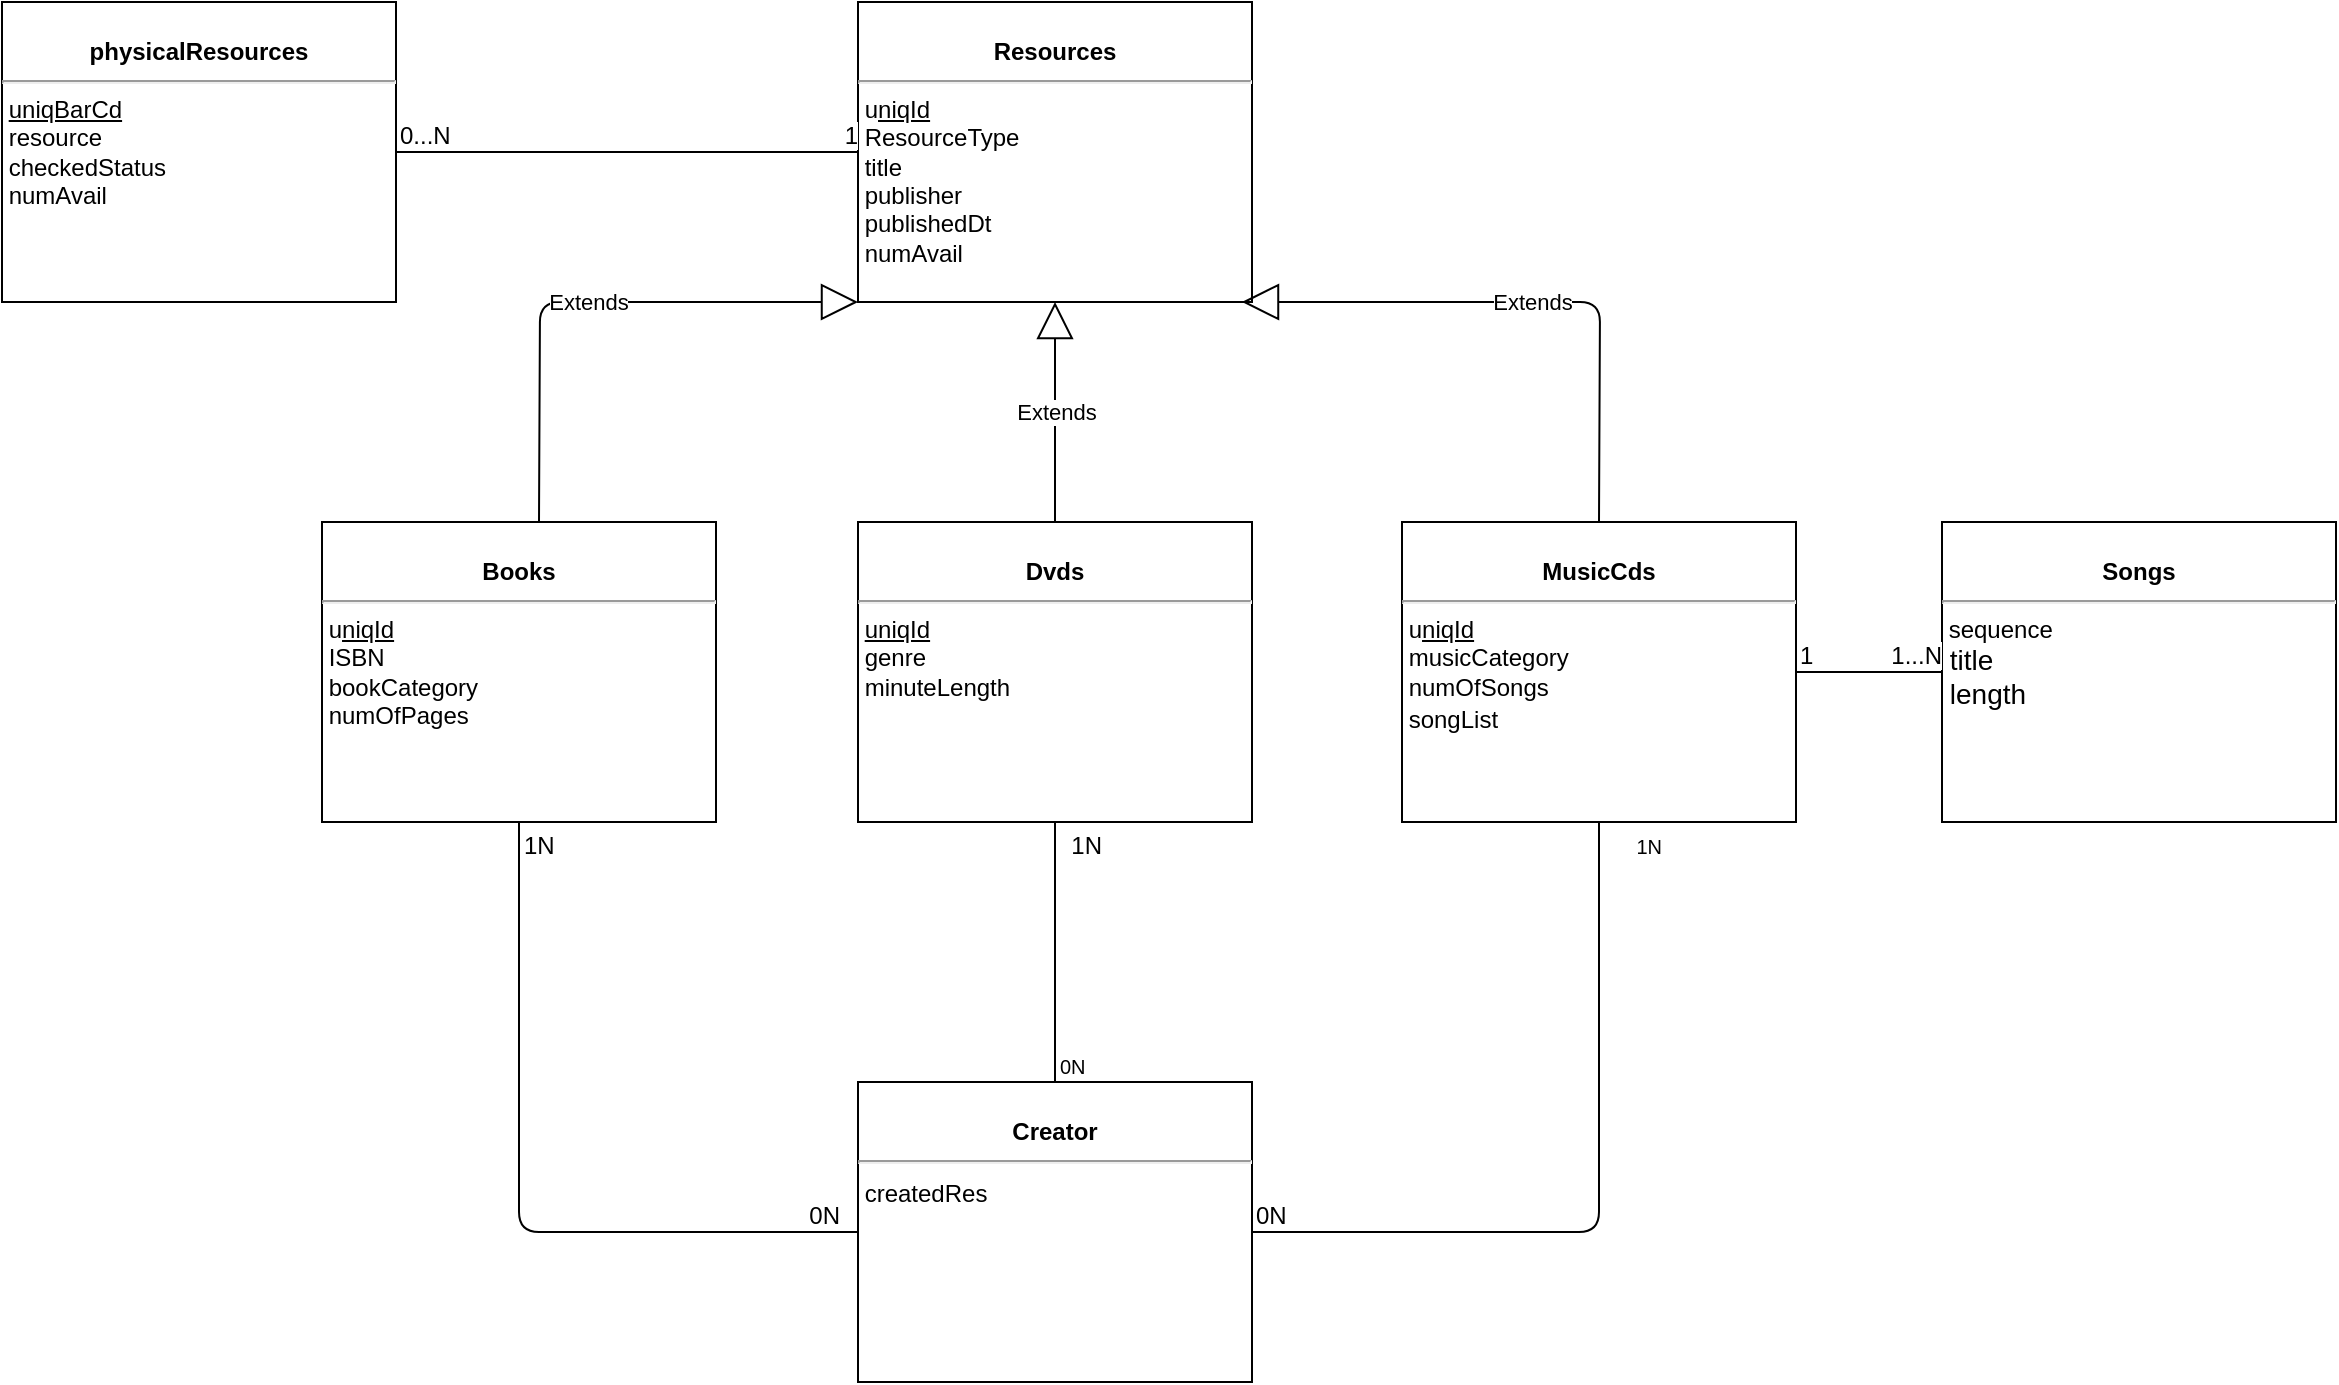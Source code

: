 <mxfile version="12.7.9" type="device"><diagram name="Page-1" id="929967ad-93f9-6ef4-fab6-5d389245f69c"><mxGraphModel dx="1422" dy="757" grid="1" gridSize="10" guides="1" tooltips="1" connect="1" arrows="1" fold="1" page="1" pageScale="1.5" pageWidth="1169" pageHeight="826" background="none" math="0" shadow="0"><root><mxCell id="0" style=";html=1;"/><mxCell id="1" style=";html=1;" parent="0"/><mxCell id="bJRL6wAL9qP-VX1Pe4-t-3" value="&lt;p style=&quot;margin: 0px ; margin-top: 4px ; text-align: center&quot;&gt;&lt;br&gt;&lt;b&gt;Resources&lt;/b&gt;&lt;/p&gt;&lt;hr&gt;&amp;nbsp;u&lt;u&gt;niqId&lt;/u&gt;&lt;br&gt;&amp;nbsp;ResourceType&lt;br&gt;&amp;nbsp;title&lt;br&gt;&amp;nbsp;publisher&lt;br&gt;&amp;nbsp;publishedDt&lt;br&gt;&amp;nbsp;numAvail" style="verticalAlign=top;align=left;overflow=fill;fontSize=12;fontFamily=Helvetica;html=1;" vertex="1" parent="1"><mxGeometry x="778" y="130" width="197" height="150" as="geometry"/></mxCell><mxCell id="bJRL6wAL9qP-VX1Pe4-t-6" value="&lt;p style=&quot;margin: 0px ; margin-top: 4px ; text-align: center&quot;&gt;&lt;br&gt;&lt;b&gt;Books&lt;/b&gt;&lt;/p&gt;&lt;hr&gt;&amp;nbsp;u&lt;u&gt;niqId&lt;br&gt;&lt;/u&gt;&amp;nbsp;ISBN&lt;br&gt;&amp;nbsp;bookCategory&lt;br&gt;&amp;nbsp;numOfPages&lt;br&gt;&amp;nbsp;" style="verticalAlign=top;align=left;overflow=fill;fontSize=12;fontFamily=Helvetica;html=1;" vertex="1" parent="1"><mxGeometry x="510" y="390" width="197" height="150" as="geometry"/></mxCell><mxCell id="bJRL6wAL9qP-VX1Pe4-t-7" value="&lt;p style=&quot;margin: 0px ; margin-top: 4px ; text-align: center&quot;&gt;&lt;br&gt;&lt;b&gt;Dvds&lt;/b&gt;&lt;/p&gt;&lt;hr&gt;&amp;nbsp;&lt;u&gt;uniqId&lt;/u&gt;&lt;br&gt;&amp;nbsp;genre&lt;br&gt;&amp;nbsp;minuteLength&lt;br&gt;&amp;nbsp;" style="verticalAlign=top;align=left;overflow=fill;fontSize=12;fontFamily=Helvetica;html=1;" vertex="1" parent="1"><mxGeometry x="778" y="390" width="197" height="150" as="geometry"/></mxCell><mxCell id="bJRL6wAL9qP-VX1Pe4-t-8" value="&lt;p style=&quot;margin: 0px ; margin-top: 4px ; text-align: center&quot;&gt;&lt;br&gt;&lt;b&gt;MusicCds&lt;/b&gt;&lt;/p&gt;&lt;hr&gt;&amp;nbsp;u&lt;u&gt;niqId&lt;/u&gt;&lt;br&gt;&amp;nbsp;musicCategory&lt;br&gt;&amp;nbsp;numOfSongs&lt;br&gt;&amp;nbsp;songList&lt;span style=&quot;font-family: &amp;#34;calibri&amp;#34; , sans-serif ; font-size: 14px&quot;&gt;&lt;br&gt;&lt;/span&gt;" style="verticalAlign=top;align=left;overflow=fill;fontSize=12;fontFamily=Helvetica;html=1;" vertex="1" parent="1"><mxGeometry x="1050" y="390" width="197" height="150" as="geometry"/></mxCell><mxCell id="bJRL6wAL9qP-VX1Pe4-t-9" value="Extends" style="endArrow=block;endSize=16;endFill=0;html=1;exitX=0.5;exitY=0;exitDx=0;exitDy=0;entryX=0.5;entryY=1;entryDx=0;entryDy=0;" edge="1" parent="1" source="bJRL6wAL9qP-VX1Pe4-t-7" target="bJRL6wAL9qP-VX1Pe4-t-3"><mxGeometry width="160" relative="1" as="geometry"><mxPoint x="760" y="450" as="sourcePoint"/><mxPoint x="920" y="450" as="targetPoint"/></mxGeometry></mxCell><mxCell id="bJRL6wAL9qP-VX1Pe4-t-10" value="Extends" style="endArrow=block;endSize=16;endFill=0;html=1;exitX=0.5;exitY=0;exitDx=0;exitDy=0;" edge="1" parent="1" source="bJRL6wAL9qP-VX1Pe4-t-8"><mxGeometry width="160" relative="1" as="geometry"><mxPoint x="886.5" y="400" as="sourcePoint"/><mxPoint x="970" y="280" as="targetPoint"/><Array as="points"><mxPoint x="1149" y="280"/></Array></mxGeometry></mxCell><mxCell id="bJRL6wAL9qP-VX1Pe4-t-13" value="Extends" style="endArrow=block;endSize=16;endFill=0;html=1;exitX=0.5;exitY=0;exitDx=0;exitDy=0;entryX=0;entryY=1;entryDx=0;entryDy=0;" edge="1" parent="1" target="bJRL6wAL9qP-VX1Pe4-t-3"><mxGeometry width="160" relative="1" as="geometry"><mxPoint x="618.5" y="390" as="sourcePoint"/><mxPoint x="770" y="280" as="targetPoint"/><Array as="points"><mxPoint x="619" y="280"/></Array></mxGeometry></mxCell><mxCell id="bJRL6wAL9qP-VX1Pe4-t-14" value="&lt;p style=&quot;margin: 0px ; margin-top: 4px ; text-align: center&quot;&gt;&lt;br&gt;&lt;b&gt;Songs&lt;/b&gt;&lt;/p&gt;&lt;hr&gt;&amp;nbsp;sequence&lt;br&gt;&lt;span style=&quot;font-family: &amp;#34;calibri&amp;#34; , sans-serif ; font-size: 14px&quot;&gt;&amp;nbsp;title&lt;br&gt;&amp;nbsp;length&lt;br&gt;&lt;/span&gt;" style="verticalAlign=top;align=left;overflow=fill;fontSize=12;fontFamily=Helvetica;html=1;" vertex="1" parent="1"><mxGeometry x="1320" y="390" width="197" height="150" as="geometry"/></mxCell><mxCell id="bJRL6wAL9qP-VX1Pe4-t-16" value="" style="endArrow=none;html=1;edgeStyle=orthogonalEdgeStyle;exitX=1;exitY=0.5;exitDx=0;exitDy=0;entryX=0;entryY=0.5;entryDx=0;entryDy=0;" edge="1" parent="1" source="bJRL6wAL9qP-VX1Pe4-t-8" target="bJRL6wAL9qP-VX1Pe4-t-14"><mxGeometry relative="1" as="geometry"><mxPoint x="1240" y="460" as="sourcePoint"/><mxPoint x="1320" y="460" as="targetPoint"/></mxGeometry></mxCell><mxCell id="bJRL6wAL9qP-VX1Pe4-t-17" value="&lt;font style=&quot;font-size: 12px&quot;&gt;1&lt;/font&gt;" style="resizable=0;html=1;align=left;verticalAlign=bottom;labelBackgroundColor=#ffffff;fontSize=10;" connectable="0" vertex="1" parent="bJRL6wAL9qP-VX1Pe4-t-16"><mxGeometry x="-1" relative="1" as="geometry"/></mxCell><mxCell id="bJRL6wAL9qP-VX1Pe4-t-18" value="&lt;font style=&quot;font-size: 12px&quot;&gt;1...N&lt;/font&gt;" style="resizable=0;html=1;align=right;verticalAlign=bottom;labelBackgroundColor=#ffffff;fontSize=10;" connectable="0" vertex="1" parent="bJRL6wAL9qP-VX1Pe4-t-16"><mxGeometry x="1" relative="1" as="geometry"/></mxCell><mxCell id="bJRL6wAL9qP-VX1Pe4-t-20" value="&lt;p style=&quot;margin: 0px ; margin-top: 4px ; text-align: center&quot;&gt;&lt;br&gt;&lt;b&gt;Creator&lt;/b&gt;&lt;/p&gt;&lt;hr&gt;&amp;nbsp;createdRes&lt;span style=&quot;font-family: &amp;#34;calibri&amp;#34; , sans-serif ; font-size: 14px&quot;&gt;&lt;br&gt;&lt;/span&gt;" style="verticalAlign=top;align=left;overflow=fill;fontSize=12;fontFamily=Helvetica;html=1;" vertex="1" parent="1"><mxGeometry x="778" y="670" width="197" height="150" as="geometry"/></mxCell><mxCell id="bJRL6wAL9qP-VX1Pe4-t-28" value="" style="endArrow=none;html=1;edgeStyle=orthogonalEdgeStyle;exitX=1;exitY=0.5;exitDx=0;exitDy=0;entryX=0.5;entryY=1;entryDx=0;entryDy=0;" edge="1" parent="1" source="bJRL6wAL9qP-VX1Pe4-t-20" target="bJRL6wAL9qP-VX1Pe4-t-8"><mxGeometry relative="1" as="geometry"><mxPoint x="990" y="760" as="sourcePoint"/><mxPoint x="1150" y="760" as="targetPoint"/></mxGeometry></mxCell><mxCell id="bJRL6wAL9qP-VX1Pe4-t-29" value="&lt;font style=&quot;font-size: 12px&quot;&gt;0N&lt;/font&gt;" style="resizable=0;html=1;align=left;verticalAlign=bottom;labelBackgroundColor=#ffffff;fontSize=10;" connectable="0" vertex="1" parent="bJRL6wAL9qP-VX1Pe4-t-28"><mxGeometry x="-1" relative="1" as="geometry"/></mxCell><mxCell id="bJRL6wAL9qP-VX1Pe4-t-30" value="1N" style="resizable=0;html=1;align=right;verticalAlign=bottom;labelBackgroundColor=#ffffff;fontSize=10;" connectable="0" vertex="1" parent="bJRL6wAL9qP-VX1Pe4-t-28"><mxGeometry x="1" relative="1" as="geometry"><mxPoint x="31.5" y="20.5" as="offset"/></mxGeometry></mxCell><mxCell id="bJRL6wAL9qP-VX1Pe4-t-34" value="" style="endArrow=none;html=1;edgeStyle=orthogonalEdgeStyle;exitX=0.5;exitY=0;exitDx=0;exitDy=0;entryX=0.5;entryY=1;entryDx=0;entryDy=0;" edge="1" parent="1" source="bJRL6wAL9qP-VX1Pe4-t-20" target="bJRL6wAL9qP-VX1Pe4-t-7"><mxGeometry relative="1" as="geometry"><mxPoint x="796.5" y="570" as="sourcePoint"/><mxPoint x="956.5" y="570" as="targetPoint"/></mxGeometry></mxCell><mxCell id="bJRL6wAL9qP-VX1Pe4-t-35" value="0N" style="resizable=0;html=1;align=left;verticalAlign=bottom;labelBackgroundColor=#ffffff;fontSize=10;" connectable="0" vertex="1" parent="bJRL6wAL9qP-VX1Pe4-t-34"><mxGeometry x="-1" relative="1" as="geometry"/></mxCell><mxCell id="bJRL6wAL9qP-VX1Pe4-t-36" value="&lt;font style=&quot;font-size: 12px&quot;&gt;1N&lt;/font&gt;" style="resizable=0;html=1;align=right;verticalAlign=bottom;labelBackgroundColor=#ffffff;fontSize=10;" connectable="0" vertex="1" parent="bJRL6wAL9qP-VX1Pe4-t-34"><mxGeometry x="1" relative="1" as="geometry"><mxPoint x="23.5" y="20" as="offset"/></mxGeometry></mxCell><mxCell id="bJRL6wAL9qP-VX1Pe4-t-37" value="" style="endArrow=none;html=1;edgeStyle=orthogonalEdgeStyle;entryX=0;entryY=0.5;entryDx=0;entryDy=0;exitX=0.5;exitY=1;exitDx=0;exitDy=0;" edge="1" parent="1" source="bJRL6wAL9qP-VX1Pe4-t-6" target="bJRL6wAL9qP-VX1Pe4-t-20"><mxGeometry relative="1" as="geometry"><mxPoint x="610" y="760" as="sourcePoint"/><mxPoint x="770" y="760" as="targetPoint"/></mxGeometry></mxCell><mxCell id="bJRL6wAL9qP-VX1Pe4-t-38" value="&lt;font style=&quot;font-size: 12px&quot;&gt;1N&lt;/font&gt;" style="resizable=0;html=1;align=left;verticalAlign=bottom;labelBackgroundColor=#ffffff;fontSize=10;" connectable="0" vertex="1" parent="bJRL6wAL9qP-VX1Pe4-t-37"><mxGeometry x="-1" relative="1" as="geometry"><mxPoint y="20" as="offset"/></mxGeometry></mxCell><mxCell id="bJRL6wAL9qP-VX1Pe4-t-39" value="&lt;font style=&quot;font-size: 12px&quot;&gt;0N&lt;/font&gt;" style="resizable=0;html=1;align=right;verticalAlign=bottom;labelBackgroundColor=#ffffff;fontSize=10;" connectable="0" vertex="1" parent="bJRL6wAL9qP-VX1Pe4-t-37"><mxGeometry x="1" relative="1" as="geometry"><mxPoint x="-8.5" as="offset"/></mxGeometry></mxCell><mxCell id="bJRL6wAL9qP-VX1Pe4-t-40" value="&lt;p style=&quot;margin: 0px ; margin-top: 4px ; text-align: center&quot;&gt;&lt;br&gt;&lt;b&gt;physicalResources&lt;/b&gt;&lt;/p&gt;&lt;hr&gt;&amp;nbsp;&lt;u&gt;uniqBarCd&lt;/u&gt;&lt;br&gt;&amp;nbsp;resource&lt;br&gt;&amp;nbsp;checkedStatus&lt;br&gt;&amp;nbsp;numAvail&lt;br&gt;&amp;nbsp;" style="verticalAlign=top;align=left;overflow=fill;fontSize=12;fontFamily=Helvetica;html=1;" vertex="1" parent="1"><mxGeometry x="350" y="130" width="197" height="150" as="geometry"/></mxCell><mxCell id="bJRL6wAL9qP-VX1Pe4-t-41" value="" style="endArrow=none;html=1;edgeStyle=orthogonalEdgeStyle;exitX=1;exitY=0.5;exitDx=0;exitDy=0;entryX=0;entryY=0.5;entryDx=0;entryDy=0;" edge="1" parent="1" source="bJRL6wAL9qP-VX1Pe4-t-40" target="bJRL6wAL9qP-VX1Pe4-t-3"><mxGeometry relative="1" as="geometry"><mxPoint x="580" y="204.5" as="sourcePoint"/><mxPoint x="740" y="204.5" as="targetPoint"/></mxGeometry></mxCell><mxCell id="bJRL6wAL9qP-VX1Pe4-t-42" value="&lt;font style=&quot;font-size: 12px&quot;&gt;0...N&lt;/font&gt;" style="resizable=0;html=1;align=left;verticalAlign=bottom;labelBackgroundColor=#ffffff;fontSize=10;" connectable="0" vertex="1" parent="bJRL6wAL9qP-VX1Pe4-t-41"><mxGeometry x="-1" relative="1" as="geometry"/></mxCell><mxCell id="bJRL6wAL9qP-VX1Pe4-t-43" value="&lt;font style=&quot;font-size: 12px&quot;&gt;1&lt;/font&gt;" style="resizable=0;html=1;align=right;verticalAlign=bottom;labelBackgroundColor=#ffffff;fontSize=10;" connectable="0" vertex="1" parent="bJRL6wAL9qP-VX1Pe4-t-41"><mxGeometry x="1" relative="1" as="geometry"/></mxCell></root></mxGraphModel></diagram></mxfile>